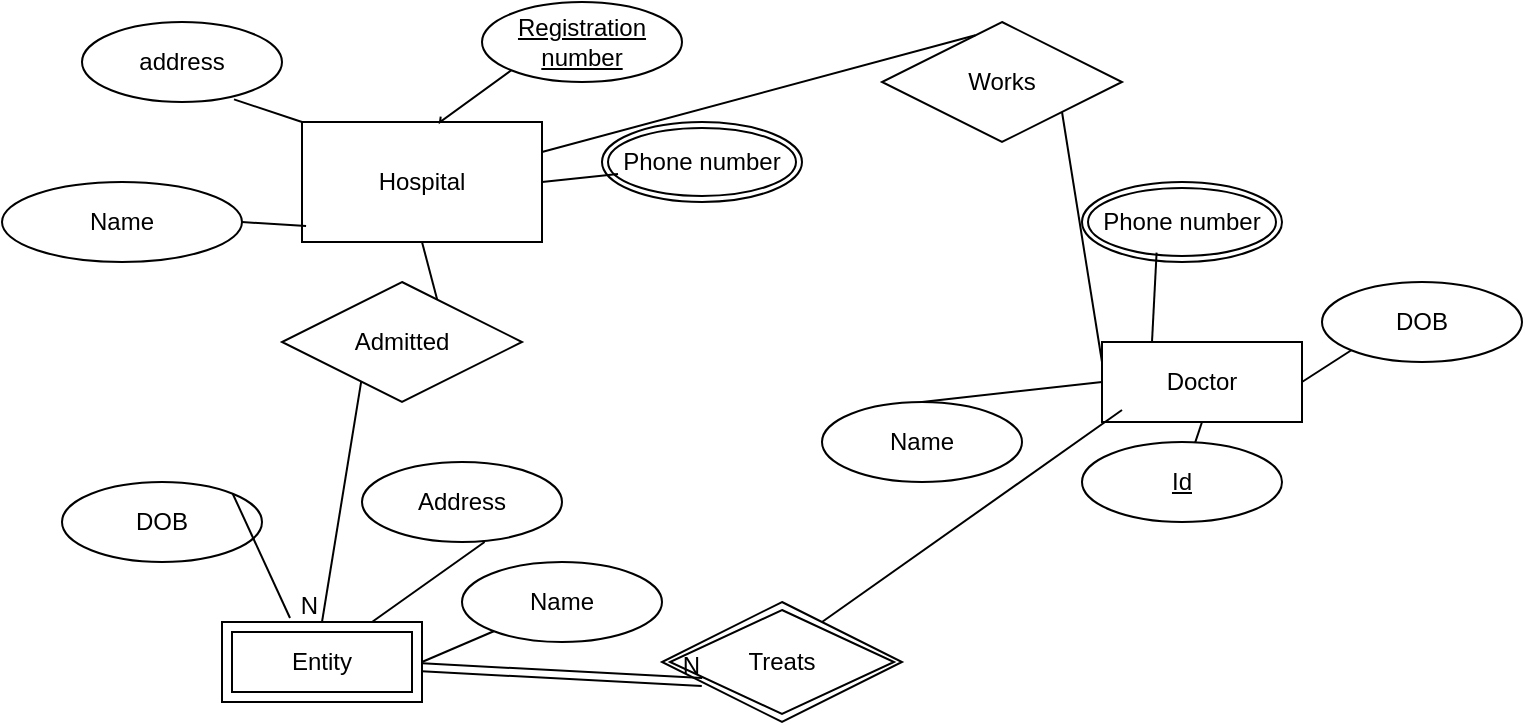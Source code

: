 <mxfile version="23.1.5" type="github">
  <diagram id="R2lEEEUBdFMjLlhIrx00" name="Page-1">
    <mxGraphModel dx="794" dy="412" grid="1" gridSize="10" guides="1" tooltips="1" connect="1" arrows="1" fold="1" page="1" pageScale="1" pageWidth="850" pageHeight="1100" math="0" shadow="0" extFonts="Permanent Marker^https://fonts.googleapis.com/css?family=Permanent+Marker">
      <root>
        <mxCell id="0" />
        <mxCell id="1" parent="0" />
        <mxCell id="4cQUys-7td94Yis2GB6Z-1" value="Hospital" style="rounded=0;whiteSpace=wrap;html=1;" vertex="1" parent="1">
          <mxGeometry x="200" y="140" width="120" height="60" as="geometry" />
        </mxCell>
        <mxCell id="4cQUys-7td94Yis2GB6Z-3" value="Name" style="ellipse;whiteSpace=wrap;html=1;" vertex="1" parent="1">
          <mxGeometry x="50" y="170" width="120" height="40" as="geometry" />
        </mxCell>
        <mxCell id="4cQUys-7td94Yis2GB6Z-6" value="Registration number" style="ellipse;whiteSpace=wrap;html=1;align=center;fontStyle=4;" vertex="1" parent="1">
          <mxGeometry x="290" y="80" width="100" height="40" as="geometry" />
        </mxCell>
        <mxCell id="4cQUys-7td94Yis2GB6Z-7" value="address" style="ellipse;whiteSpace=wrap;html=1;align=center;" vertex="1" parent="1">
          <mxGeometry x="90" y="90" width="100" height="40" as="geometry" />
        </mxCell>
        <mxCell id="4cQUys-7td94Yis2GB6Z-8" value="Phone number" style="ellipse;shape=doubleEllipse;margin=3;whiteSpace=wrap;html=1;align=center;" vertex="1" parent="1">
          <mxGeometry x="350" y="140" width="100" height="40" as="geometry" />
        </mxCell>
        <mxCell id="4cQUys-7td94Yis2GB6Z-9" value="Doctor" style="whiteSpace=wrap;html=1;align=center;" vertex="1" parent="1">
          <mxGeometry x="600" y="250" width="100" height="40" as="geometry" />
        </mxCell>
        <mxCell id="4cQUys-7td94Yis2GB6Z-10" value="DOB" style="ellipse;whiteSpace=wrap;html=1;align=center;" vertex="1" parent="1">
          <mxGeometry x="710" y="220" width="100" height="40" as="geometry" />
        </mxCell>
        <mxCell id="4cQUys-7td94Yis2GB6Z-11" value="Id" style="ellipse;whiteSpace=wrap;html=1;align=center;fontStyle=4;" vertex="1" parent="1">
          <mxGeometry x="590" y="300" width="100" height="40" as="geometry" />
        </mxCell>
        <mxCell id="4cQUys-7td94Yis2GB6Z-12" value="Name" style="ellipse;whiteSpace=wrap;html=1;align=center;" vertex="1" parent="1">
          <mxGeometry x="460" y="280" width="100" height="40" as="geometry" />
        </mxCell>
        <mxCell id="4cQUys-7td94Yis2GB6Z-13" value="Phone number" style="ellipse;shape=doubleEllipse;margin=3;whiteSpace=wrap;html=1;align=center;" vertex="1" parent="1">
          <mxGeometry x="590" y="170" width="100" height="40" as="geometry" />
        </mxCell>
        <mxCell id="4cQUys-7td94Yis2GB6Z-14" value="Entity" style="shape=ext;margin=3;double=1;whiteSpace=wrap;html=1;align=center;" vertex="1" parent="1">
          <mxGeometry x="160" y="390" width="100" height="40" as="geometry" />
        </mxCell>
        <mxCell id="4cQUys-7td94Yis2GB6Z-15" value="Name" style="ellipse;whiteSpace=wrap;html=1;align=center;" vertex="1" parent="1">
          <mxGeometry x="280" y="360" width="100" height="40" as="geometry" />
        </mxCell>
        <mxCell id="4cQUys-7td94Yis2GB6Z-16" value="Address" style="ellipse;whiteSpace=wrap;html=1;align=center;" vertex="1" parent="1">
          <mxGeometry x="230" y="310" width="100" height="40" as="geometry" />
        </mxCell>
        <mxCell id="4cQUys-7td94Yis2GB6Z-17" value="DOB" style="ellipse;whiteSpace=wrap;html=1;align=center;" vertex="1" parent="1">
          <mxGeometry x="80" y="320" width="100" height="40" as="geometry" />
        </mxCell>
        <mxCell id="4cQUys-7td94Yis2GB6Z-18" value="" style="endArrow=none;html=1;rounded=0;entryX=0.08;entryY=0.65;entryDx=0;entryDy=0;entryPerimeter=0;" edge="1" parent="1" target="4cQUys-7td94Yis2GB6Z-8">
          <mxGeometry relative="1" as="geometry">
            <mxPoint x="320" y="170" as="sourcePoint" />
            <mxPoint x="490" y="220" as="targetPoint" />
            <Array as="points">
              <mxPoint x="320" y="170" />
            </Array>
          </mxGeometry>
        </mxCell>
        <mxCell id="4cQUys-7td94Yis2GB6Z-19" value="" style="endArrow=none;html=1;rounded=0;exitX=0.76;exitY=0.967;exitDx=0;exitDy=0;exitPerimeter=0;" edge="1" parent="1" source="4cQUys-7td94Yis2GB6Z-7">
          <mxGeometry relative="1" as="geometry">
            <mxPoint x="330" y="220" as="sourcePoint" />
            <mxPoint x="200" y="140" as="targetPoint" />
          </mxGeometry>
        </mxCell>
        <mxCell id="4cQUys-7td94Yis2GB6Z-20" value="" style="endArrow=none;html=1;rounded=0;exitX=1;exitY=0.5;exitDx=0;exitDy=0;entryX=0.017;entryY=0.867;entryDx=0;entryDy=0;entryPerimeter=0;" edge="1" parent="1" source="4cQUys-7td94Yis2GB6Z-3" target="4cQUys-7td94Yis2GB6Z-1">
          <mxGeometry relative="1" as="geometry">
            <mxPoint x="330" y="220" as="sourcePoint" />
            <mxPoint x="490" y="220" as="targetPoint" />
          </mxGeometry>
        </mxCell>
        <mxCell id="4cQUys-7td94Yis2GB6Z-21" value="" style="endArrow=none;html=1;rounded=0;exitX=0.578;exitY=-0.044;exitDx=0;exitDy=0;exitPerimeter=0;entryX=0;entryY=1;entryDx=0;entryDy=0;" edge="1" parent="1" source="4cQUys-7td94Yis2GB6Z-1" target="4cQUys-7td94Yis2GB6Z-6">
          <mxGeometry relative="1" as="geometry">
            <mxPoint x="330" y="220" as="sourcePoint" />
            <mxPoint x="490" y="220" as="targetPoint" />
            <Array as="points">
              <mxPoint x="269" y="140" />
            </Array>
          </mxGeometry>
        </mxCell>
        <mxCell id="4cQUys-7td94Yis2GB6Z-22" value="" style="endArrow=none;html=1;rounded=0;exitX=1;exitY=0;exitDx=0;exitDy=0;entryX=0.34;entryY=-0.05;entryDx=0;entryDy=0;entryPerimeter=0;" edge="1" parent="1" source="4cQUys-7td94Yis2GB6Z-17" target="4cQUys-7td94Yis2GB6Z-14">
          <mxGeometry relative="1" as="geometry">
            <mxPoint x="330" y="220" as="sourcePoint" />
            <mxPoint x="490" y="220" as="targetPoint" />
          </mxGeometry>
        </mxCell>
        <mxCell id="4cQUys-7td94Yis2GB6Z-23" value="" style="endArrow=none;html=1;rounded=0;exitX=0.75;exitY=0;exitDx=0;exitDy=0;entryX=0.613;entryY=1;entryDx=0;entryDy=0;entryPerimeter=0;" edge="1" parent="1" source="4cQUys-7td94Yis2GB6Z-14" target="4cQUys-7td94Yis2GB6Z-16">
          <mxGeometry relative="1" as="geometry">
            <mxPoint x="330" y="220" as="sourcePoint" />
            <mxPoint x="490" y="220" as="targetPoint" />
          </mxGeometry>
        </mxCell>
        <mxCell id="4cQUys-7td94Yis2GB6Z-24" value="" style="endArrow=none;html=1;rounded=0;exitX=1;exitY=0.5;exitDx=0;exitDy=0;" edge="1" parent="1" source="4cQUys-7td94Yis2GB6Z-14" target="4cQUys-7td94Yis2GB6Z-15">
          <mxGeometry relative="1" as="geometry">
            <mxPoint x="330" y="220" as="sourcePoint" />
            <mxPoint x="490" y="220" as="targetPoint" />
          </mxGeometry>
        </mxCell>
        <mxCell id="4cQUys-7td94Yis2GB6Z-25" value="" style="endArrow=none;html=1;rounded=0;entryX=0.5;entryY=0;entryDx=0;entryDy=0;exitX=0;exitY=0.5;exitDx=0;exitDy=0;" edge="1" parent="1" source="4cQUys-7td94Yis2GB6Z-9" target="4cQUys-7td94Yis2GB6Z-12">
          <mxGeometry relative="1" as="geometry">
            <mxPoint x="330" y="220" as="sourcePoint" />
            <mxPoint x="490" y="220" as="targetPoint" />
          </mxGeometry>
        </mxCell>
        <mxCell id="4cQUys-7td94Yis2GB6Z-26" value="" style="endArrow=none;html=1;rounded=0;entryX=0.25;entryY=0;entryDx=0;entryDy=0;exitX=0.373;exitY=0.883;exitDx=0;exitDy=0;exitPerimeter=0;" edge="1" parent="1" source="4cQUys-7td94Yis2GB6Z-13" target="4cQUys-7td94Yis2GB6Z-9">
          <mxGeometry relative="1" as="geometry">
            <mxPoint x="330" y="220" as="sourcePoint" />
            <mxPoint x="490" y="220" as="targetPoint" />
          </mxGeometry>
        </mxCell>
        <mxCell id="4cQUys-7td94Yis2GB6Z-27" value="" style="endArrow=none;html=1;rounded=0;exitX=0.5;exitY=1;exitDx=0;exitDy=0;" edge="1" parent="1" source="4cQUys-7td94Yis2GB6Z-9" target="4cQUys-7td94Yis2GB6Z-11">
          <mxGeometry relative="1" as="geometry">
            <mxPoint x="330" y="220" as="sourcePoint" />
            <mxPoint x="490" y="220" as="targetPoint" />
          </mxGeometry>
        </mxCell>
        <mxCell id="4cQUys-7td94Yis2GB6Z-28" value="" style="endArrow=none;html=1;rounded=0;exitX=1;exitY=0.5;exitDx=0;exitDy=0;entryX=0;entryY=1;entryDx=0;entryDy=0;" edge="1" parent="1" source="4cQUys-7td94Yis2GB6Z-9" target="4cQUys-7td94Yis2GB6Z-10">
          <mxGeometry relative="1" as="geometry">
            <mxPoint x="330" y="220" as="sourcePoint" />
            <mxPoint x="490" y="220" as="targetPoint" />
          </mxGeometry>
        </mxCell>
        <mxCell id="4cQUys-7td94Yis2GB6Z-29" value="Treats" style="shape=rhombus;double=1;perimeter=rhombusPerimeter;whiteSpace=wrap;html=1;align=center;" vertex="1" parent="1">
          <mxGeometry x="380" y="380" width="120" height="60" as="geometry" />
        </mxCell>
        <mxCell id="4cQUys-7td94Yis2GB6Z-31" value="Works" style="shape=rhombus;perimeter=rhombusPerimeter;whiteSpace=wrap;html=1;align=center;" vertex="1" parent="1">
          <mxGeometry x="490" y="90" width="120" height="60" as="geometry" />
        </mxCell>
        <mxCell id="4cQUys-7td94Yis2GB6Z-32" value="" style="shape=link;html=1;rounded=0;" edge="1" parent="1" source="4cQUys-7td94Yis2GB6Z-14" target="4cQUys-7td94Yis2GB6Z-29">
          <mxGeometry relative="1" as="geometry">
            <mxPoint x="330" y="220" as="sourcePoint" />
            <mxPoint x="490" y="220" as="targetPoint" />
            <Array as="points">
              <mxPoint x="400" y="420" />
            </Array>
          </mxGeometry>
        </mxCell>
        <mxCell id="4cQUys-7td94Yis2GB6Z-33" value="N" style="resizable=0;html=1;whiteSpace=wrap;align=right;verticalAlign=bottom;" connectable="0" vertex="1" parent="4cQUys-7td94Yis2GB6Z-32">
          <mxGeometry x="1" relative="1" as="geometry" />
        </mxCell>
        <mxCell id="4cQUys-7td94Yis2GB6Z-34" value="" style="endArrow=none;html=1;rounded=0;entryX=0.1;entryY=0.85;entryDx=0;entryDy=0;entryPerimeter=0;" edge="1" parent="1" target="4cQUys-7td94Yis2GB6Z-9">
          <mxGeometry relative="1" as="geometry">
            <mxPoint x="460" y="390" as="sourcePoint" />
            <mxPoint x="620" y="390" as="targetPoint" />
          </mxGeometry>
        </mxCell>
        <mxCell id="4cQUys-7td94Yis2GB6Z-35" value="" style="endArrow=none;html=1;rounded=0;exitX=0.5;exitY=1;exitDx=0;exitDy=0;entryX=0.5;entryY=0;entryDx=0;entryDy=0;" edge="1" parent="1" target="4cQUys-7td94Yis2GB6Z-14">
          <mxGeometry relative="1" as="geometry">
            <mxPoint x="230" y="267.32" as="sourcePoint" />
            <mxPoint x="204" y="380.0" as="targetPoint" />
          </mxGeometry>
        </mxCell>
        <mxCell id="4cQUys-7td94Yis2GB6Z-36" value="N" style="resizable=0;html=1;whiteSpace=wrap;align=right;verticalAlign=bottom;" connectable="0" vertex="1" parent="4cQUys-7td94Yis2GB6Z-35">
          <mxGeometry x="1" relative="1" as="geometry" />
        </mxCell>
        <mxCell id="4cQUys-7td94Yis2GB6Z-37" value="" style="endArrow=none;html=1;rounded=0;exitX=0.5;exitY=1;exitDx=0;exitDy=0;entryX=0.661;entryY=0.256;entryDx=0;entryDy=0;entryPerimeter=0;" edge="1" parent="1" source="4cQUys-7td94Yis2GB6Z-1" target="4cQUys-7td94Yis2GB6Z-30">
          <mxGeometry relative="1" as="geometry">
            <mxPoint x="260" y="200" as="sourcePoint" />
            <mxPoint x="224" y="393" as="targetPoint" />
          </mxGeometry>
        </mxCell>
        <mxCell id="4cQUys-7td94Yis2GB6Z-30" value="Admitted" style="shape=rhombus;perimeter=rhombusPerimeter;whiteSpace=wrap;html=1;align=center;" vertex="1" parent="1">
          <mxGeometry x="190" y="220" width="120" height="60" as="geometry" />
        </mxCell>
        <mxCell id="4cQUys-7td94Yis2GB6Z-39" value="" style="endArrow=none;html=1;rounded=0;exitX=1;exitY=0.25;exitDx=0;exitDy=0;entryX=0.389;entryY=0.111;entryDx=0;entryDy=0;entryPerimeter=0;" edge="1" parent="1" source="4cQUys-7td94Yis2GB6Z-1" target="4cQUys-7td94Yis2GB6Z-31">
          <mxGeometry relative="1" as="geometry">
            <mxPoint x="330" y="220" as="sourcePoint" />
            <mxPoint x="490" y="220" as="targetPoint" />
          </mxGeometry>
        </mxCell>
        <mxCell id="4cQUys-7td94Yis2GB6Z-40" value="" style="endArrow=none;html=1;rounded=0;exitX=1;exitY=1;exitDx=0;exitDy=0;entryX=0;entryY=0.25;entryDx=0;entryDy=0;" edge="1" parent="1" source="4cQUys-7td94Yis2GB6Z-31" target="4cQUys-7td94Yis2GB6Z-9">
          <mxGeometry relative="1" as="geometry">
            <mxPoint x="330" y="220" as="sourcePoint" />
            <mxPoint x="490" y="220" as="targetPoint" />
          </mxGeometry>
        </mxCell>
      </root>
    </mxGraphModel>
  </diagram>
</mxfile>
